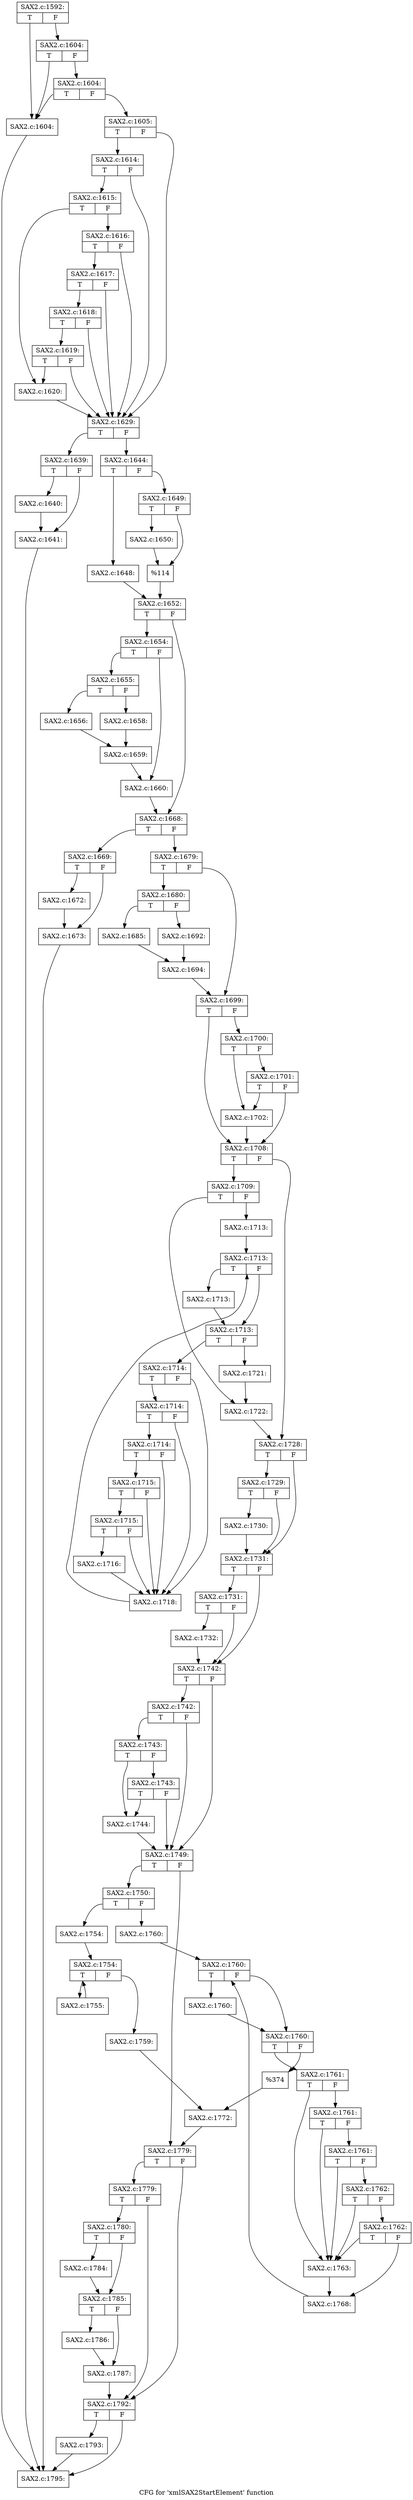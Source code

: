 digraph "CFG for 'xmlSAX2StartElement' function" {
	label="CFG for 'xmlSAX2StartElement' function";

	Node0x55f4ae6ebbd0 [shape=record,label="{SAX2.c:1592:|{<s0>T|<s1>F}}"];
	Node0x55f4ae6ebbd0:s0 -> Node0x55f4ae71a150;
	Node0x55f4ae6ebbd0:s1 -> Node0x55f4ae71a270;
	Node0x55f4ae71a270 [shape=record,label="{SAX2.c:1604:|{<s0>T|<s1>F}}"];
	Node0x55f4ae71a270:s0 -> Node0x55f4ae71a150;
	Node0x55f4ae71a270:s1 -> Node0x55f4ae71a1f0;
	Node0x55f4ae71a1f0 [shape=record,label="{SAX2.c:1604:|{<s0>T|<s1>F}}"];
	Node0x55f4ae71a1f0:s0 -> Node0x55f4ae71a150;
	Node0x55f4ae71a1f0:s1 -> Node0x55f4ae71a1a0;
	Node0x55f4ae71a150 [shape=record,label="{SAX2.c:1604:}"];
	Node0x55f4ae71a150 -> Node0x55f4ae736d00;
	Node0x55f4ae71a1a0 [shape=record,label="{SAX2.c:1605:|{<s0>T|<s1>F}}"];
	Node0x55f4ae71a1a0:s0 -> Node0x55f4ae71ae30;
	Node0x55f4ae71a1a0:s1 -> Node0x55f4ae71ad60;
	Node0x55f4ae71ae30 [shape=record,label="{SAX2.c:1614:|{<s0>T|<s1>F}}"];
	Node0x55f4ae71ae30:s0 -> Node0x55f4ae71adb0;
	Node0x55f4ae71ae30:s1 -> Node0x55f4ae71ad60;
	Node0x55f4ae71adb0 [shape=record,label="{SAX2.c:1615:|{<s0>T|<s1>F}}"];
	Node0x55f4ae71adb0:s0 -> Node0x55f4ae71ad10;
	Node0x55f4ae71adb0:s1 -> Node0x55f4ae71b4a0;
	Node0x55f4ae71b4a0 [shape=record,label="{SAX2.c:1616:|{<s0>T|<s1>F}}"];
	Node0x55f4ae71b4a0:s0 -> Node0x55f4ae71b9e0;
	Node0x55f4ae71b4a0:s1 -> Node0x55f4ae71ad60;
	Node0x55f4ae71b9e0 [shape=record,label="{SAX2.c:1617:|{<s0>T|<s1>F}}"];
	Node0x55f4ae71b9e0:s0 -> Node0x55f4ae71b960;
	Node0x55f4ae71b9e0:s1 -> Node0x55f4ae71ad60;
	Node0x55f4ae71b960 [shape=record,label="{SAX2.c:1618:|{<s0>T|<s1>F}}"];
	Node0x55f4ae71b960:s0 -> Node0x55f4ae71b8e0;
	Node0x55f4ae71b960:s1 -> Node0x55f4ae71ad60;
	Node0x55f4ae71b8e0 [shape=record,label="{SAX2.c:1619:|{<s0>T|<s1>F}}"];
	Node0x55f4ae71b8e0:s0 -> Node0x55f4ae71ad10;
	Node0x55f4ae71b8e0:s1 -> Node0x55f4ae71ad60;
	Node0x55f4ae71ad10 [shape=record,label="{SAX2.c:1620:}"];
	Node0x55f4ae71ad10 -> Node0x55f4ae71ad60;
	Node0x55f4ae71ad60 [shape=record,label="{SAX2.c:1629:|{<s0>T|<s1>F}}"];
	Node0x55f4ae71ad60:s0 -> Node0x55f4ae71e660;
	Node0x55f4ae71ad60:s1 -> Node0x55f4ae71e6b0;
	Node0x55f4ae71e660 [shape=record,label="{SAX2.c:1639:|{<s0>T|<s1>F}}"];
	Node0x55f4ae71e660:s0 -> Node0x55f4ae71e9e0;
	Node0x55f4ae71e660:s1 -> Node0x55f4ae71ea30;
	Node0x55f4ae71e9e0 [shape=record,label="{SAX2.c:1640:}"];
	Node0x55f4ae71e9e0 -> Node0x55f4ae71ea30;
	Node0x55f4ae71ea30 [shape=record,label="{SAX2.c:1641:}"];
	Node0x55f4ae71ea30 -> Node0x55f4ae736d00;
	Node0x55f4ae71e6b0 [shape=record,label="{SAX2.c:1644:|{<s0>T|<s1>F}}"];
	Node0x55f4ae71e6b0:s0 -> Node0x55f4ae71f320;
	Node0x55f4ae71e6b0:s1 -> Node0x55f4ae71f3c0;
	Node0x55f4ae71f320 [shape=record,label="{SAX2.c:1648:}"];
	Node0x55f4ae71f320 -> Node0x55f4ae71f370;
	Node0x55f4ae71f3c0 [shape=record,label="{SAX2.c:1649:|{<s0>T|<s1>F}}"];
	Node0x55f4ae71f3c0:s0 -> Node0x55f4ae71ff70;
	Node0x55f4ae71f3c0:s1 -> Node0x55f4ae71ffc0;
	Node0x55f4ae71ff70 [shape=record,label="{SAX2.c:1650:}"];
	Node0x55f4ae71ff70 -> Node0x55f4ae71ffc0;
	Node0x55f4ae71ffc0 [shape=record,label="{%114}"];
	Node0x55f4ae71ffc0 -> Node0x55f4ae71f370;
	Node0x55f4ae71f370 [shape=record,label="{SAX2.c:1652:|{<s0>T|<s1>F}}"];
	Node0x55f4ae71f370:s0 -> Node0x55f4ae720ad0;
	Node0x55f4ae71f370:s1 -> Node0x55f4ae720b20;
	Node0x55f4ae720ad0 [shape=record,label="{SAX2.c:1654:|{<s0>T|<s1>F}}"];
	Node0x55f4ae720ad0:s0 -> Node0x55f4ae720f90;
	Node0x55f4ae720ad0:s1 -> Node0x55f4ae720fe0;
	Node0x55f4ae720f90 [shape=record,label="{SAX2.c:1655:|{<s0>T|<s1>F}}"];
	Node0x55f4ae720f90:s0 -> Node0x55f4ae7214d0;
	Node0x55f4ae720f90:s1 -> Node0x55f4ae721570;
	Node0x55f4ae7214d0 [shape=record,label="{SAX2.c:1656:}"];
	Node0x55f4ae7214d0 -> Node0x55f4ae721520;
	Node0x55f4ae721570 [shape=record,label="{SAX2.c:1658:}"];
	Node0x55f4ae721570 -> Node0x55f4ae721520;
	Node0x55f4ae721520 [shape=record,label="{SAX2.c:1659:}"];
	Node0x55f4ae721520 -> Node0x55f4ae720fe0;
	Node0x55f4ae720fe0 [shape=record,label="{SAX2.c:1660:}"];
	Node0x55f4ae720fe0 -> Node0x55f4ae720b20;
	Node0x55f4ae720b20 [shape=record,label="{SAX2.c:1668:|{<s0>T|<s1>F}}"];
	Node0x55f4ae720b20:s0 -> Node0x55f4ae722620;
	Node0x55f4ae720b20:s1 -> Node0x55f4ae722670;
	Node0x55f4ae722620 [shape=record,label="{SAX2.c:1669:|{<s0>T|<s1>F}}"];
	Node0x55f4ae722620:s0 -> Node0x55f4ae7230e0;
	Node0x55f4ae722620:s1 -> Node0x55f4ae723130;
	Node0x55f4ae7230e0 [shape=record,label="{SAX2.c:1672:}"];
	Node0x55f4ae7230e0 -> Node0x55f4ae723130;
	Node0x55f4ae723130 [shape=record,label="{SAX2.c:1673:}"];
	Node0x55f4ae723130 -> Node0x55f4ae736d00;
	Node0x55f4ae722670 [shape=record,label="{SAX2.c:1679:|{<s0>T|<s1>F}}"];
	Node0x55f4ae722670:s0 -> Node0x55f4ae723720;
	Node0x55f4ae722670:s1 -> Node0x55f4ae723770;
	Node0x55f4ae723720 [shape=record,label="{SAX2.c:1680:|{<s0>T|<s1>F}}"];
	Node0x55f4ae723720:s0 -> Node0x55f4ae723b30;
	Node0x55f4ae723720:s1 -> Node0x55f4ae723bd0;
	Node0x55f4ae723b30 [shape=record,label="{SAX2.c:1685:}"];
	Node0x55f4ae723b30 -> Node0x55f4ae723b80;
	Node0x55f4ae723bd0 [shape=record,label="{SAX2.c:1692:}"];
	Node0x55f4ae723bd0 -> Node0x55f4ae723b80;
	Node0x55f4ae723b80 [shape=record,label="{SAX2.c:1694:}"];
	Node0x55f4ae723b80 -> Node0x55f4ae723770;
	Node0x55f4ae723770 [shape=record,label="{SAX2.c:1699:|{<s0>T|<s1>F}}"];
	Node0x55f4ae723770:s0 -> Node0x55f4ae7247f0;
	Node0x55f4ae723770:s1 -> Node0x55f4ae724840;
	Node0x55f4ae724840 [shape=record,label="{SAX2.c:1700:|{<s0>T|<s1>F}}"];
	Node0x55f4ae724840:s0 -> Node0x55f4ae7247a0;
	Node0x55f4ae724840:s1 -> Node0x55f4ae724b00;
	Node0x55f4ae724b00 [shape=record,label="{SAX2.c:1701:|{<s0>T|<s1>F}}"];
	Node0x55f4ae724b00:s0 -> Node0x55f4ae7247a0;
	Node0x55f4ae724b00:s1 -> Node0x55f4ae7247f0;
	Node0x55f4ae7247a0 [shape=record,label="{SAX2.c:1702:}"];
	Node0x55f4ae7247a0 -> Node0x55f4ae7247f0;
	Node0x55f4ae7247f0 [shape=record,label="{SAX2.c:1708:|{<s0>T|<s1>F}}"];
	Node0x55f4ae7247f0:s0 -> Node0x55f4ae725c40;
	Node0x55f4ae7247f0:s1 -> Node0x55f4ae725c90;
	Node0x55f4ae725c40 [shape=record,label="{SAX2.c:1709:|{<s0>T|<s1>F}}"];
	Node0x55f4ae725c40:s0 -> Node0x55f4ae726960;
	Node0x55f4ae725c40:s1 -> Node0x55f4ae726910;
	Node0x55f4ae726910 [shape=record,label="{SAX2.c:1713:}"];
	Node0x55f4ae726910 -> Node0x55f4ae726c80;
	Node0x55f4ae726c80 [shape=record,label="{SAX2.c:1713:|{<s0>T|<s1>F}}"];
	Node0x55f4ae726c80:s0 -> Node0x55f4ae726f70;
	Node0x55f4ae726c80:s1 -> Node0x55f4ae726f20;
	Node0x55f4ae726f70 [shape=record,label="{SAX2.c:1713:}"];
	Node0x55f4ae726f70 -> Node0x55f4ae726f20;
	Node0x55f4ae726f20 [shape=record,label="{SAX2.c:1713:|{<s0>T|<s1>F}}"];
	Node0x55f4ae726f20:s0 -> Node0x55f4ae727450;
	Node0x55f4ae726f20:s1 -> Node0x55f4ae726ea0;
	Node0x55f4ae727450 [shape=record,label="{SAX2.c:1714:|{<s0>T|<s1>F}}"];
	Node0x55f4ae727450:s0 -> Node0x55f4ae727820;
	Node0x55f4ae727450:s1 -> Node0x55f4ae727650;
	Node0x55f4ae727820 [shape=record,label="{SAX2.c:1714:|{<s0>T|<s1>F}}"];
	Node0x55f4ae727820:s0 -> Node0x55f4ae7277a0;
	Node0x55f4ae727820:s1 -> Node0x55f4ae727650;
	Node0x55f4ae7277a0 [shape=record,label="{SAX2.c:1714:|{<s0>T|<s1>F}}"];
	Node0x55f4ae7277a0:s0 -> Node0x55f4ae727720;
	Node0x55f4ae7277a0:s1 -> Node0x55f4ae727650;
	Node0x55f4ae727720 [shape=record,label="{SAX2.c:1715:|{<s0>T|<s1>F}}"];
	Node0x55f4ae727720:s0 -> Node0x55f4ae7276a0;
	Node0x55f4ae727720:s1 -> Node0x55f4ae727650;
	Node0x55f4ae7276a0 [shape=record,label="{SAX2.c:1715:|{<s0>T|<s1>F}}"];
	Node0x55f4ae7276a0:s0 -> Node0x55f4ae727600;
	Node0x55f4ae7276a0:s1 -> Node0x55f4ae727650;
	Node0x55f4ae727600 [shape=record,label="{SAX2.c:1716:}"];
	Node0x55f4ae727600 -> Node0x55f4ae727650;
	Node0x55f4ae727650 [shape=record,label="{SAX2.c:1718:}"];
	Node0x55f4ae727650 -> Node0x55f4ae726c80;
	Node0x55f4ae726ea0 [shape=record,label="{SAX2.c:1721:}"];
	Node0x55f4ae726ea0 -> Node0x55f4ae726960;
	Node0x55f4ae726960 [shape=record,label="{SAX2.c:1722:}"];
	Node0x55f4ae726960 -> Node0x55f4ae725c90;
	Node0x55f4ae725c90 [shape=record,label="{SAX2.c:1728:|{<s0>T|<s1>F}}"];
	Node0x55f4ae725c90:s0 -> Node0x55f4ae72a3c0;
	Node0x55f4ae725c90:s1 -> Node0x55f4ae72a370;
	Node0x55f4ae72a3c0 [shape=record,label="{SAX2.c:1729:|{<s0>T|<s1>F}}"];
	Node0x55f4ae72a3c0:s0 -> Node0x55f4ae72a320;
	Node0x55f4ae72a3c0:s1 -> Node0x55f4ae72a370;
	Node0x55f4ae72a320 [shape=record,label="{SAX2.c:1730:}"];
	Node0x55f4ae72a320 -> Node0x55f4ae72a370;
	Node0x55f4ae72a370 [shape=record,label="{SAX2.c:1731:|{<s0>T|<s1>F}}"];
	Node0x55f4ae72a370:s0 -> Node0x55f4ae72adc0;
	Node0x55f4ae72a370:s1 -> Node0x55f4ae72ad70;
	Node0x55f4ae72adc0 [shape=record,label="{SAX2.c:1731:|{<s0>T|<s1>F}}"];
	Node0x55f4ae72adc0:s0 -> Node0x55f4ae72ad20;
	Node0x55f4ae72adc0:s1 -> Node0x55f4ae72ad70;
	Node0x55f4ae72ad20 [shape=record,label="{SAX2.c:1732:}"];
	Node0x55f4ae72ad20 -> Node0x55f4ae72ad70;
	Node0x55f4ae72ad70 [shape=record,label="{SAX2.c:1742:|{<s0>T|<s1>F}}"];
	Node0x55f4ae72ad70:s0 -> Node0x55f4ae72c100;
	Node0x55f4ae72ad70:s1 -> Node0x55f4ae72c030;
	Node0x55f4ae72c100 [shape=record,label="{SAX2.c:1742:|{<s0>T|<s1>F}}"];
	Node0x55f4ae72c100:s0 -> Node0x55f4ae72c080;
	Node0x55f4ae72c100:s1 -> Node0x55f4ae72c030;
	Node0x55f4ae72c080 [shape=record,label="{SAX2.c:1743:|{<s0>T|<s1>F}}"];
	Node0x55f4ae72c080:s0 -> Node0x55f4ae72bfe0;
	Node0x55f4ae72c080:s1 -> Node0x55f4ae72c620;
	Node0x55f4ae72c620 [shape=record,label="{SAX2.c:1743:|{<s0>T|<s1>F}}"];
	Node0x55f4ae72c620:s0 -> Node0x55f4ae72bfe0;
	Node0x55f4ae72c620:s1 -> Node0x55f4ae72c030;
	Node0x55f4ae72bfe0 [shape=record,label="{SAX2.c:1744:}"];
	Node0x55f4ae72bfe0 -> Node0x55f4ae72c030;
	Node0x55f4ae72c030 [shape=record,label="{SAX2.c:1749:|{<s0>T|<s1>F}}"];
	Node0x55f4ae72c030:s0 -> Node0x55f4ae72e2e0;
	Node0x55f4ae72c030:s1 -> Node0x55f4ae72e330;
	Node0x55f4ae72e2e0 [shape=record,label="{SAX2.c:1750:|{<s0>T|<s1>F}}"];
	Node0x55f4ae72e2e0:s0 -> Node0x55f4ae72efd0;
	Node0x55f4ae72e2e0:s1 -> Node0x55f4ae72f070;
	Node0x55f4ae72efd0 [shape=record,label="{SAX2.c:1754:}"];
	Node0x55f4ae72efd0 -> Node0x55f4ae72f430;
	Node0x55f4ae72f430 [shape=record,label="{SAX2.c:1754:|{<s0>T|<s1>F}}"];
	Node0x55f4ae72f430:s0 -> Node0x55f4ae72f830;
	Node0x55f4ae72f430:s1 -> Node0x55f4ae72f650;
	Node0x55f4ae72f830 [shape=record,label="{SAX2.c:1755:}"];
	Node0x55f4ae72f830 -> Node0x55f4ae72f430;
	Node0x55f4ae72f650 [shape=record,label="{SAX2.c:1759:}"];
	Node0x55f4ae72f650 -> Node0x55f4ae72f020;
	Node0x55f4ae72f070 [shape=record,label="{SAX2.c:1760:}"];
	Node0x55f4ae72f070 -> Node0x55f4ae730690;
	Node0x55f4ae730690 [shape=record,label="{SAX2.c:1760:|{<s0>T|<s1>F}}"];
	Node0x55f4ae730690:s0 -> Node0x55f4ae730980;
	Node0x55f4ae730690:s1 -> Node0x55f4ae730930;
	Node0x55f4ae730980 [shape=record,label="{SAX2.c:1760:}"];
	Node0x55f4ae730980 -> Node0x55f4ae730930;
	Node0x55f4ae730930 [shape=record,label="{SAX2.c:1760:|{<s0>T|<s1>F}}"];
	Node0x55f4ae730930:s0 -> Node0x55f4ae730e20;
	Node0x55f4ae730930:s1 -> Node0x55f4ae7308b0;
	Node0x55f4ae730e20 [shape=record,label="{SAX2.c:1761:|{<s0>T|<s1>F}}"];
	Node0x55f4ae730e20:s0 -> Node0x55f4ae730fd0;
	Node0x55f4ae730e20:s1 -> Node0x55f4ae7311f0;
	Node0x55f4ae7311f0 [shape=record,label="{SAX2.c:1761:|{<s0>T|<s1>F}}"];
	Node0x55f4ae7311f0:s0 -> Node0x55f4ae730fd0;
	Node0x55f4ae7311f0:s1 -> Node0x55f4ae731170;
	Node0x55f4ae731170 [shape=record,label="{SAX2.c:1761:|{<s0>T|<s1>F}}"];
	Node0x55f4ae731170:s0 -> Node0x55f4ae730fd0;
	Node0x55f4ae731170:s1 -> Node0x55f4ae7310f0;
	Node0x55f4ae7310f0 [shape=record,label="{SAX2.c:1762:|{<s0>T|<s1>F}}"];
	Node0x55f4ae7310f0:s0 -> Node0x55f4ae730fd0;
	Node0x55f4ae7310f0:s1 -> Node0x55f4ae731070;
	Node0x55f4ae731070 [shape=record,label="{SAX2.c:1762:|{<s0>T|<s1>F}}"];
	Node0x55f4ae731070:s0 -> Node0x55f4ae730fd0;
	Node0x55f4ae731070:s1 -> Node0x55f4ae731020;
	Node0x55f4ae730fd0 [shape=record,label="{SAX2.c:1763:}"];
	Node0x55f4ae730fd0 -> Node0x55f4ae731020;
	Node0x55f4ae731020 [shape=record,label="{SAX2.c:1768:}"];
	Node0x55f4ae731020 -> Node0x55f4ae730690;
	Node0x55f4ae7308b0 [shape=record,label="{%374}"];
	Node0x55f4ae7308b0 -> Node0x55f4ae72f020;
	Node0x55f4ae72f020 [shape=record,label="{SAX2.c:1772:}"];
	Node0x55f4ae72f020 -> Node0x55f4ae72e330;
	Node0x55f4ae72e330 [shape=record,label="{SAX2.c:1779:|{<s0>T|<s1>F}}"];
	Node0x55f4ae72e330:s0 -> Node0x55f4ae733440;
	Node0x55f4ae72e330:s1 -> Node0x55f4ae7333f0;
	Node0x55f4ae733440 [shape=record,label="{SAX2.c:1779:|{<s0>T|<s1>F}}"];
	Node0x55f4ae733440:s0 -> Node0x55f4ae7333a0;
	Node0x55f4ae733440:s1 -> Node0x55f4ae7333f0;
	Node0x55f4ae7333a0 [shape=record,label="{SAX2.c:1780:|{<s0>T|<s1>F}}"];
	Node0x55f4ae7333a0:s0 -> Node0x55f4ae6981e0;
	Node0x55f4ae7333a0:s1 -> Node0x55f4ae698230;
	Node0x55f4ae6981e0 [shape=record,label="{SAX2.c:1784:}"];
	Node0x55f4ae6981e0 -> Node0x55f4ae698230;
	Node0x55f4ae698230 [shape=record,label="{SAX2.c:1785:|{<s0>T|<s1>F}}"];
	Node0x55f4ae698230:s0 -> Node0x55f4ae7353d0;
	Node0x55f4ae698230:s1 -> Node0x55f4ae735420;
	Node0x55f4ae7353d0 [shape=record,label="{SAX2.c:1786:}"];
	Node0x55f4ae7353d0 -> Node0x55f4ae735420;
	Node0x55f4ae735420 [shape=record,label="{SAX2.c:1787:}"];
	Node0x55f4ae735420 -> Node0x55f4ae7333f0;
	Node0x55f4ae7333f0 [shape=record,label="{SAX2.c:1792:|{<s0>T|<s1>F}}"];
	Node0x55f4ae7333f0:s0 -> Node0x55f4ae736cb0;
	Node0x55f4ae7333f0:s1 -> Node0x55f4ae736d00;
	Node0x55f4ae736cb0 [shape=record,label="{SAX2.c:1793:}"];
	Node0x55f4ae736cb0 -> Node0x55f4ae736d00;
	Node0x55f4ae736d00 [shape=record,label="{SAX2.c:1795:}"];
}
